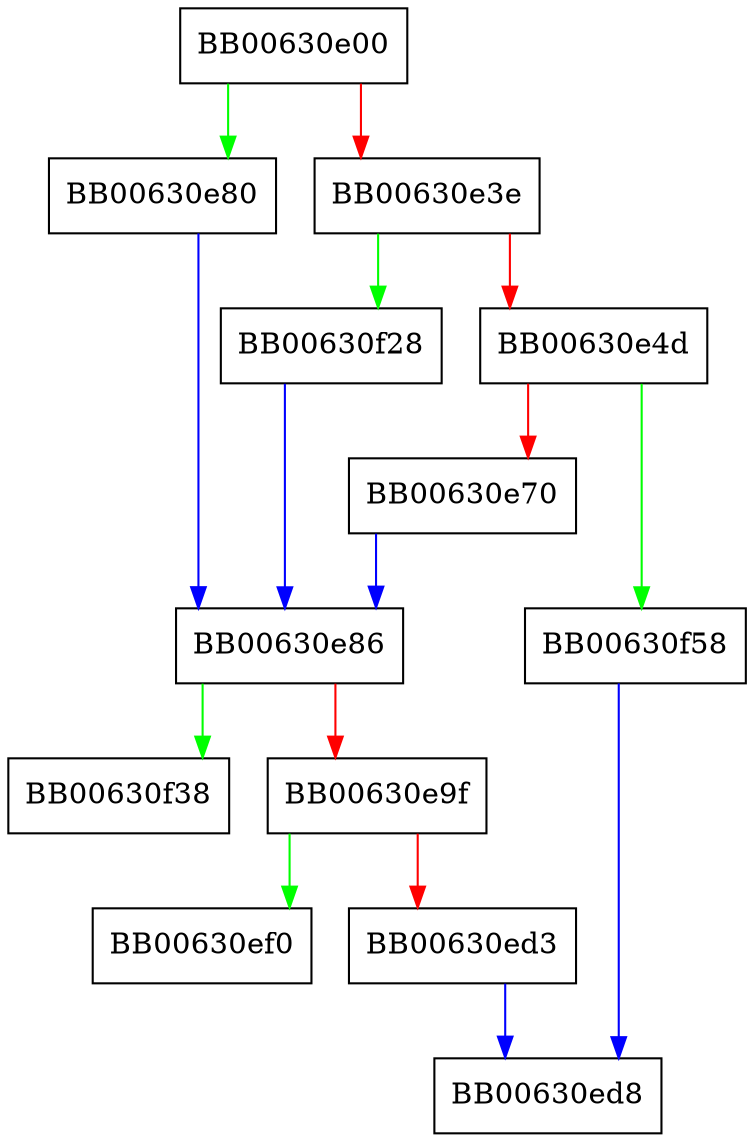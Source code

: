 digraph rsa_pub_encode {
  node [shape="box"];
  graph [splines=ortho];
  BB00630e00 -> BB00630e80 [color="green"];
  BB00630e00 -> BB00630e3e [color="red"];
  BB00630e3e -> BB00630f28 [color="green"];
  BB00630e3e -> BB00630e4d [color="red"];
  BB00630e4d -> BB00630f58 [color="green"];
  BB00630e4d -> BB00630e70 [color="red"];
  BB00630e70 -> BB00630e86 [color="blue"];
  BB00630e80 -> BB00630e86 [color="blue"];
  BB00630e86 -> BB00630f38 [color="green"];
  BB00630e86 -> BB00630e9f [color="red"];
  BB00630e9f -> BB00630ef0 [color="green"];
  BB00630e9f -> BB00630ed3 [color="red"];
  BB00630ed3 -> BB00630ed8 [color="blue"];
  BB00630f28 -> BB00630e86 [color="blue"];
  BB00630f58 -> BB00630ed8 [color="blue"];
}
